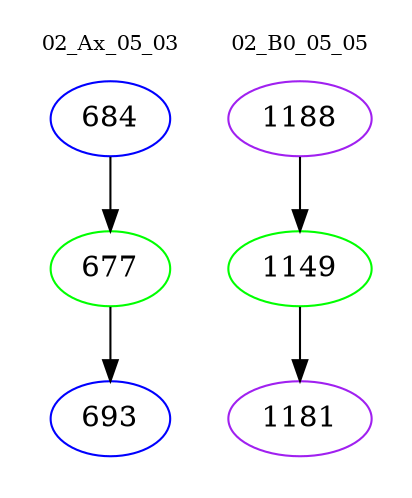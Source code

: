 digraph{
subgraph cluster_0 {
color = white
label = "02_Ax_05_03";
fontsize=10;
T0_684 [label="684", color="blue"]
T0_684 -> T0_677 [color="black"]
T0_677 [label="677", color="green"]
T0_677 -> T0_693 [color="black"]
T0_693 [label="693", color="blue"]
}
subgraph cluster_1 {
color = white
label = "02_B0_05_05";
fontsize=10;
T1_1188 [label="1188", color="purple"]
T1_1188 -> T1_1149 [color="black"]
T1_1149 [label="1149", color="green"]
T1_1149 -> T1_1181 [color="black"]
T1_1181 [label="1181", color="purple"]
}
}
